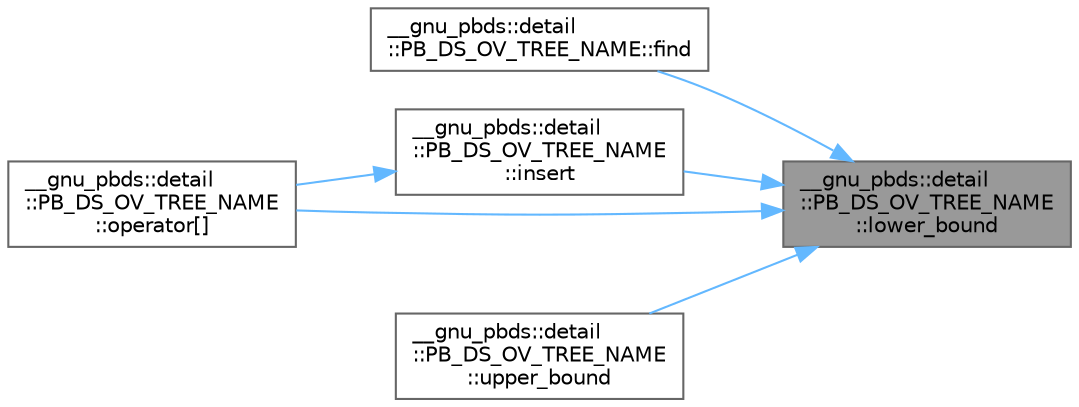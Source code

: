 digraph "__gnu_pbds::detail::PB_DS_OV_TREE_NAME::lower_bound"
{
 // LATEX_PDF_SIZE
  bgcolor="transparent";
  edge [fontname=Helvetica,fontsize=10,labelfontname=Helvetica,labelfontsize=10];
  node [fontname=Helvetica,fontsize=10,shape=box,height=0.2,width=0.4];
  rankdir="RL";
  Node1 [id="Node000001",label="__gnu_pbds::detail\l::PB_DS_OV_TREE_NAME\l::lower_bound",height=0.2,width=0.4,color="gray40", fillcolor="grey60", style="filled", fontcolor="black",tooltip=" "];
  Node1 -> Node2 [id="edge1_Node000001_Node000002",dir="back",color="steelblue1",style="solid",tooltip=" "];
  Node2 [id="Node000002",label="__gnu_pbds::detail\l::PB_DS_OV_TREE_NAME::find",height=0.2,width=0.4,color="grey40", fillcolor="white", style="filled",URL="$class____gnu__pbds_1_1detail_1_1_p_b___d_s___o_v___t_r_e_e___n_a_m_e.html#a21643d6b86e5ae7e6d5cca3bce6933f0",tooltip=" "];
  Node1 -> Node3 [id="edge2_Node000001_Node000003",dir="back",color="steelblue1",style="solid",tooltip=" "];
  Node3 [id="Node000003",label="__gnu_pbds::detail\l::PB_DS_OV_TREE_NAME\l::insert",height=0.2,width=0.4,color="grey40", fillcolor="white", style="filled",URL="$class____gnu__pbds_1_1detail_1_1_p_b___d_s___o_v___t_r_e_e___n_a_m_e.html#a61882b92867cad263ab80a73477477ad",tooltip=" "];
  Node3 -> Node4 [id="edge3_Node000003_Node000004",dir="back",color="steelblue1",style="solid",tooltip=" "];
  Node4 [id="Node000004",label="__gnu_pbds::detail\l::PB_DS_OV_TREE_NAME\l::operator[]",height=0.2,width=0.4,color="grey40", fillcolor="white", style="filled",URL="$class____gnu__pbds_1_1detail_1_1_p_b___d_s___o_v___t_r_e_e___n_a_m_e.html#a8d8773e444457ac8c32df1db43151f64",tooltip=" "];
  Node1 -> Node4 [id="edge4_Node000001_Node000004",dir="back",color="steelblue1",style="solid",tooltip=" "];
  Node1 -> Node5 [id="edge5_Node000001_Node000005",dir="back",color="steelblue1",style="solid",tooltip=" "];
  Node5 [id="Node000005",label="__gnu_pbds::detail\l::PB_DS_OV_TREE_NAME\l::upper_bound",height=0.2,width=0.4,color="grey40", fillcolor="white", style="filled",URL="$class____gnu__pbds_1_1detail_1_1_p_b___d_s___o_v___t_r_e_e___n_a_m_e.html#a8c1b385c176869daf2d7605a72157d56",tooltip=" "];
}
